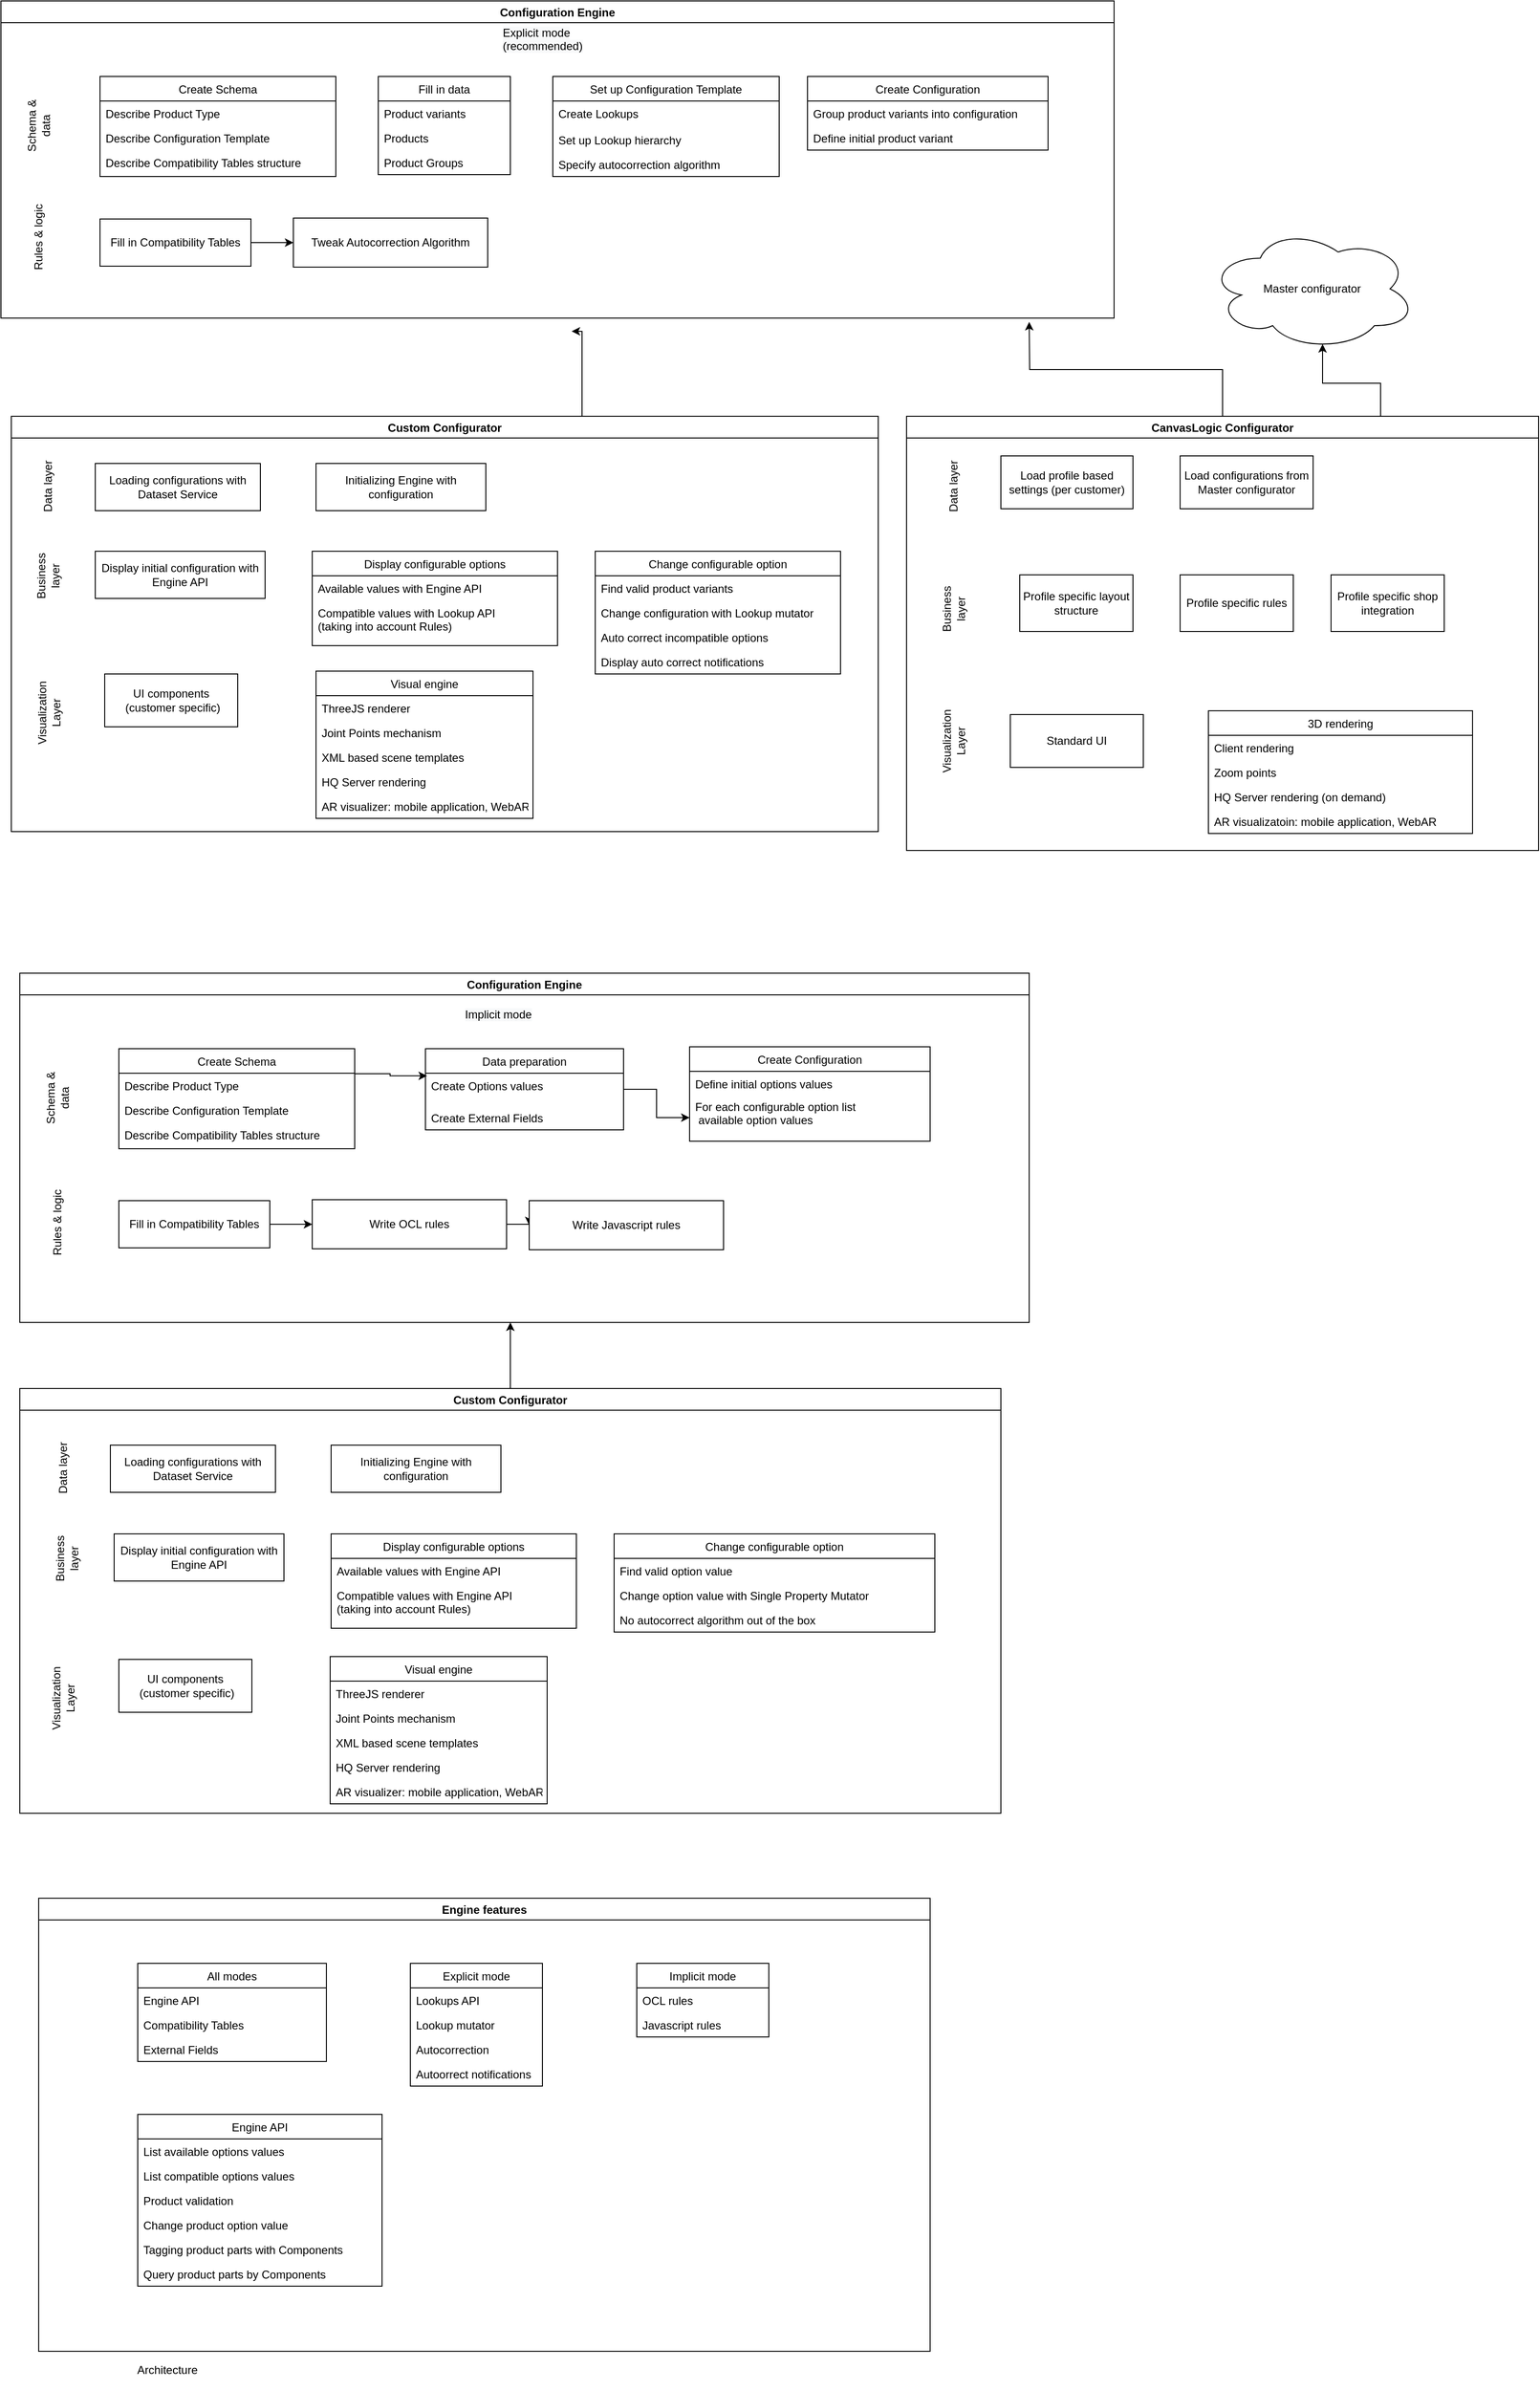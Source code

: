 <mxfile version="15.2.9" type="github">
  <diagram id="C5RBs43oDa-KdzZeNtuy" name="Page-1">
    <mxGraphModel dx="1673" dy="896" grid="1" gridSize="10" guides="1" tooltips="1" connect="1" arrows="1" fold="1" page="1" pageScale="1" pageWidth="827" pageHeight="1169" math="0" shadow="0">
      <root>
        <mxCell id="WIyWlLk6GJQsqaUBKTNV-0" />
        <mxCell id="WIyWlLk6GJQsqaUBKTNV-1" parent="WIyWlLk6GJQsqaUBKTNV-0" />
        <mxCell id="K-jKVqznmBLDgwKWgukP-60" value="Configuration Engine" style="swimlane;" vertex="1" parent="WIyWlLk6GJQsqaUBKTNV-1">
          <mxGeometry x="20" width="1180" height="336" as="geometry" />
        </mxCell>
        <mxCell id="K-jKVqznmBLDgwKWgukP-9" value="Set up Configuration Template" style="swimlane;fontStyle=0;childLayout=stackLayout;horizontal=1;startSize=26;horizontalStack=0;resizeParent=1;resizeParentMax=0;resizeLast=0;collapsible=1;marginBottom=0;" vertex="1" parent="K-jKVqznmBLDgwKWgukP-60">
          <mxGeometry x="585" y="80" width="240" height="106" as="geometry" />
        </mxCell>
        <mxCell id="K-jKVqznmBLDgwKWgukP-26" value="Create Lookups&#xa;" style="text;strokeColor=none;fillColor=none;align=left;verticalAlign=top;spacingLeft=4;spacingRight=4;overflow=hidden;rotatable=0;points=[[0,0.5],[1,0.5]];portConstraint=eastwest;" vertex="1" parent="K-jKVqznmBLDgwKWgukP-9">
          <mxGeometry y="26" width="240" height="28" as="geometry" />
        </mxCell>
        <mxCell id="K-jKVqznmBLDgwKWgukP-10" value="Set up Lookup hierarchy" style="text;strokeColor=none;fillColor=none;align=left;verticalAlign=top;spacingLeft=4;spacingRight=4;overflow=hidden;rotatable=0;points=[[0,0.5],[1,0.5]];portConstraint=eastwest;" vertex="1" parent="K-jKVqznmBLDgwKWgukP-9">
          <mxGeometry y="54" width="240" height="26" as="geometry" />
        </mxCell>
        <mxCell id="K-jKVqznmBLDgwKWgukP-11" value="Specify autocorrection algorithm" style="text;strokeColor=none;fillColor=none;align=left;verticalAlign=top;spacingLeft=4;spacingRight=4;overflow=hidden;rotatable=0;points=[[0,0.5],[1,0.5]];portConstraint=eastwest;" vertex="1" parent="K-jKVqznmBLDgwKWgukP-9">
          <mxGeometry y="80" width="240" height="26" as="geometry" />
        </mxCell>
        <mxCell id="K-jKVqznmBLDgwKWgukP-21" value="Create Configuration" style="swimlane;fontStyle=0;childLayout=stackLayout;horizontal=1;startSize=26;horizontalStack=0;resizeParent=1;resizeParentMax=0;resizeLast=0;collapsible=1;marginBottom=0;" vertex="1" parent="K-jKVqznmBLDgwKWgukP-60">
          <mxGeometry x="855" y="80" width="255" height="78" as="geometry" />
        </mxCell>
        <mxCell id="K-jKVqznmBLDgwKWgukP-22" value="Group product variants into configuration " style="text;strokeColor=none;fillColor=none;align=left;verticalAlign=top;spacingLeft=4;spacingRight=4;overflow=hidden;rotatable=0;points=[[0,0.5],[1,0.5]];portConstraint=eastwest;" vertex="1" parent="K-jKVqznmBLDgwKWgukP-21">
          <mxGeometry y="26" width="255" height="26" as="geometry" />
        </mxCell>
        <mxCell id="K-jKVqznmBLDgwKWgukP-23" value="Define initial product variant" style="text;strokeColor=none;fillColor=none;align=left;verticalAlign=top;spacingLeft=4;spacingRight=4;overflow=hidden;rotatable=0;points=[[0,0.5],[1,0.5]];portConstraint=eastwest;" vertex="1" parent="K-jKVqznmBLDgwKWgukP-21">
          <mxGeometry y="52" width="255" height="26" as="geometry" />
        </mxCell>
        <mxCell id="K-jKVqznmBLDgwKWgukP-5" value="Fill in data" style="swimlane;fontStyle=0;childLayout=stackLayout;horizontal=1;startSize=26;horizontalStack=0;resizeParent=1;resizeParentMax=0;resizeLast=0;collapsible=1;marginBottom=0;" vertex="1" parent="K-jKVqznmBLDgwKWgukP-60">
          <mxGeometry x="400" y="80" width="140" height="104" as="geometry" />
        </mxCell>
        <mxCell id="K-jKVqznmBLDgwKWgukP-6" value="Product variants" style="text;strokeColor=none;fillColor=none;align=left;verticalAlign=top;spacingLeft=4;spacingRight=4;overflow=hidden;rotatable=0;points=[[0,0.5],[1,0.5]];portConstraint=eastwest;" vertex="1" parent="K-jKVqznmBLDgwKWgukP-5">
          <mxGeometry y="26" width="140" height="26" as="geometry" />
        </mxCell>
        <mxCell id="K-jKVqznmBLDgwKWgukP-7" value="Products" style="text;strokeColor=none;fillColor=none;align=left;verticalAlign=top;spacingLeft=4;spacingRight=4;overflow=hidden;rotatable=0;points=[[0,0.5],[1,0.5]];portConstraint=eastwest;" vertex="1" parent="K-jKVqznmBLDgwKWgukP-5">
          <mxGeometry y="52" width="140" height="26" as="geometry" />
        </mxCell>
        <mxCell id="K-jKVqznmBLDgwKWgukP-8" value="Product Groups" style="text;strokeColor=none;fillColor=none;align=left;verticalAlign=top;spacingLeft=4;spacingRight=4;overflow=hidden;rotatable=0;points=[[0,0.5],[1,0.5]];portConstraint=eastwest;" vertex="1" parent="K-jKVqznmBLDgwKWgukP-5">
          <mxGeometry y="78" width="140" height="26" as="geometry" />
        </mxCell>
        <mxCell id="K-jKVqznmBLDgwKWgukP-1" value="Create Schema" style="swimlane;fontStyle=0;childLayout=stackLayout;horizontal=1;startSize=26;horizontalStack=0;resizeParent=1;resizeParentMax=0;resizeLast=0;collapsible=1;marginBottom=0;" vertex="1" parent="K-jKVqznmBLDgwKWgukP-60">
          <mxGeometry x="105" y="80" width="250" height="106" as="geometry" />
        </mxCell>
        <mxCell id="K-jKVqznmBLDgwKWgukP-2" value="Describe Product Type " style="text;strokeColor=none;fillColor=none;align=left;verticalAlign=top;spacingLeft=4;spacingRight=4;overflow=hidden;rotatable=0;points=[[0,0.5],[1,0.5]];portConstraint=eastwest;" vertex="1" parent="K-jKVqznmBLDgwKWgukP-1">
          <mxGeometry y="26" width="250" height="26" as="geometry" />
        </mxCell>
        <mxCell id="K-jKVqznmBLDgwKWgukP-88" value="Describe Configuration Template" style="text;strokeColor=none;fillColor=none;align=left;verticalAlign=top;spacingLeft=4;spacingRight=4;overflow=hidden;rotatable=0;points=[[0,0.5],[1,0.5]];portConstraint=eastwest;" vertex="1" parent="K-jKVqznmBLDgwKWgukP-1">
          <mxGeometry y="52" width="250" height="26" as="geometry" />
        </mxCell>
        <mxCell id="K-jKVqznmBLDgwKWgukP-4" value="Describe Compatibility Tables structure" style="text;strokeColor=none;fillColor=none;align=left;verticalAlign=top;spacingLeft=4;spacingRight=4;overflow=hidden;rotatable=0;points=[[0,0.5],[1,0.5]];portConstraint=eastwest;" vertex="1" parent="K-jKVqznmBLDgwKWgukP-1">
          <mxGeometry y="78" width="250" height="28" as="geometry" />
        </mxCell>
        <mxCell id="K-jKVqznmBLDgwKWgukP-74" value="" style="edgeStyle=orthogonalEdgeStyle;rounded=0;orthogonalLoop=1;jettySize=auto;html=1;" edge="1" parent="K-jKVqznmBLDgwKWgukP-60" source="K-jKVqznmBLDgwKWgukP-41" target="K-jKVqznmBLDgwKWgukP-42">
          <mxGeometry relative="1" as="geometry" />
        </mxCell>
        <mxCell id="K-jKVqznmBLDgwKWgukP-41" value="Fill in Compatibility Tables" style="rounded=0;whiteSpace=wrap;html=1;" vertex="1" parent="K-jKVqznmBLDgwKWgukP-60">
          <mxGeometry x="105" y="231" width="160" height="50" as="geometry" />
        </mxCell>
        <mxCell id="K-jKVqznmBLDgwKWgukP-42" value="Tweak Autocorrection Algorithm" style="rounded=0;whiteSpace=wrap;html=1;" vertex="1" parent="K-jKVqznmBLDgwKWgukP-60">
          <mxGeometry x="310" y="230" width="206" height="52" as="geometry" />
        </mxCell>
        <mxCell id="K-jKVqznmBLDgwKWgukP-38" value="Schema &amp;amp; data" style="text;html=1;strokeColor=none;fillColor=none;align=center;verticalAlign=middle;whiteSpace=wrap;rounded=0;rotation=-90;" vertex="1" parent="K-jKVqznmBLDgwKWgukP-60">
          <mxGeometry y="108" width="80" height="48" as="geometry" />
        </mxCell>
        <mxCell id="K-jKVqznmBLDgwKWgukP-39" value="Rules &amp;amp; logic" style="text;html=1;strokeColor=none;fillColor=none;align=center;verticalAlign=middle;whiteSpace=wrap;rounded=0;rotation=-90;" vertex="1" parent="K-jKVqznmBLDgwKWgukP-60">
          <mxGeometry y="226" width="80" height="48" as="geometry" />
        </mxCell>
        <mxCell id="K-jKVqznmBLDgwKWgukP-37" value="&lt;span style=&quot;color: rgb(0, 0, 0); font-family: helvetica; font-size: 12px; font-style: normal; font-weight: 400; letter-spacing: normal; text-align: center; text-indent: 0px; text-transform: none; word-spacing: 0px; background-color: rgb(248, 249, 250); display: inline; float: none;&quot;&gt;Explicit mode&lt;/span&gt;&lt;br style=&quot;color: rgb(0, 0, 0); font-family: helvetica; font-size: 12px; font-style: normal; font-weight: 400; letter-spacing: normal; text-align: center; text-indent: 0px; text-transform: none; word-spacing: 0px; background-color: rgb(248, 249, 250);&quot;&gt;&lt;span style=&quot;color: rgb(0, 0, 0); font-family: helvetica; font-size: 12px; font-style: normal; font-weight: 400; letter-spacing: normal; text-align: center; text-indent: 0px; text-transform: none; word-spacing: 0px; background-color: rgb(248, 249, 250); display: inline; float: none;&quot;&gt;(recommended)&lt;/span&gt;" style="text;whiteSpace=wrap;html=1;" vertex="1" parent="K-jKVqznmBLDgwKWgukP-60">
          <mxGeometry x="530" y="20" width="110" height="40" as="geometry" />
        </mxCell>
        <mxCell id="K-jKVqznmBLDgwKWgukP-64" style="edgeStyle=orthogonalEdgeStyle;rounded=0;orthogonalLoop=1;jettySize=auto;html=1;exitX=0.5;exitY=0;exitDx=0;exitDy=0;" edge="1" parent="WIyWlLk6GJQsqaUBKTNV-1" source="K-jKVqznmBLDgwKWgukP-63">
          <mxGeometry relative="1" as="geometry">
            <mxPoint x="625" y="350" as="targetPoint" />
            <Array as="points">
              <mxPoint x="636" y="350" />
            </Array>
          </mxGeometry>
        </mxCell>
        <mxCell id="K-jKVqznmBLDgwKWgukP-63" value="Custom Configurator" style="swimlane;" vertex="1" parent="WIyWlLk6GJQsqaUBKTNV-1">
          <mxGeometry x="31" y="440" width="919" height="440" as="geometry" />
        </mxCell>
        <mxCell id="K-jKVqznmBLDgwKWgukP-40" value="Visualization Layer" style="text;html=1;strokeColor=none;fillColor=none;align=center;verticalAlign=middle;whiteSpace=wrap;rounded=0;rotation=-90;" vertex="1" parent="K-jKVqznmBLDgwKWgukP-63">
          <mxGeometry y="290" width="80" height="48" as="geometry" />
        </mxCell>
        <mxCell id="K-jKVqznmBLDgwKWgukP-43" value="Initializing Engine with configuration" style="rounded=0;whiteSpace=wrap;html=1;" vertex="1" parent="K-jKVqznmBLDgwKWgukP-63">
          <mxGeometry x="323" y="50" width="180" height="50" as="geometry" />
        </mxCell>
        <mxCell id="K-jKVqznmBLDgwKWgukP-48" value="Loading configurations with Dataset Service" style="rounded=0;whiteSpace=wrap;html=1;" vertex="1" parent="K-jKVqznmBLDgwKWgukP-63">
          <mxGeometry x="89" y="50" width="175" height="50" as="geometry" />
        </mxCell>
        <mxCell id="K-jKVqznmBLDgwKWgukP-49" value="Display initial configuration with Engine API" style="rounded=0;whiteSpace=wrap;html=1;" vertex="1" parent="K-jKVqznmBLDgwKWgukP-63">
          <mxGeometry x="89" y="143" width="180" height="50" as="geometry" />
        </mxCell>
        <mxCell id="K-jKVqznmBLDgwKWgukP-52" value="Display configurable options" style="swimlane;fontStyle=0;childLayout=stackLayout;horizontal=1;startSize=26;horizontalStack=0;resizeParent=1;resizeParentMax=0;resizeLast=0;collapsible=1;marginBottom=0;" vertex="1" parent="K-jKVqznmBLDgwKWgukP-63">
          <mxGeometry x="319" y="143" width="260" height="100" as="geometry" />
        </mxCell>
        <mxCell id="K-jKVqznmBLDgwKWgukP-53" value="Available values with Engine API" style="text;strokeColor=none;fillColor=none;align=left;verticalAlign=top;spacingLeft=4;spacingRight=4;overflow=hidden;rotatable=0;points=[[0,0.5],[1,0.5]];portConstraint=eastwest;" vertex="1" parent="K-jKVqznmBLDgwKWgukP-52">
          <mxGeometry y="26" width="260" height="26" as="geometry" />
        </mxCell>
        <mxCell id="K-jKVqznmBLDgwKWgukP-54" value="Compatible values with Lookup API &#xa;(taking into account Rules)&#xa;" style="text;strokeColor=none;fillColor=none;align=left;verticalAlign=top;spacingLeft=4;spacingRight=4;overflow=hidden;rotatable=0;points=[[0,0.5],[1,0.5]];portConstraint=eastwest;" vertex="1" parent="K-jKVqznmBLDgwKWgukP-52">
          <mxGeometry y="52" width="260" height="48" as="geometry" />
        </mxCell>
        <mxCell id="K-jKVqznmBLDgwKWgukP-89" value="Business layer" style="text;html=1;strokeColor=none;fillColor=none;align=center;verticalAlign=middle;whiteSpace=wrap;rounded=0;rotation=-90;" vertex="1" parent="K-jKVqznmBLDgwKWgukP-63">
          <mxGeometry x="-1" y="145" width="80" height="48" as="geometry" />
        </mxCell>
        <mxCell id="K-jKVqznmBLDgwKWgukP-91" value="Data layer" style="text;html=1;strokeColor=none;fillColor=none;align=center;verticalAlign=middle;whiteSpace=wrap;rounded=0;rotation=-90;" vertex="1" parent="K-jKVqznmBLDgwKWgukP-63">
          <mxGeometry x="-1" y="50" width="80" height="48" as="geometry" />
        </mxCell>
        <mxCell id="K-jKVqznmBLDgwKWgukP-92" value="Change configurable option" style="swimlane;fontStyle=0;childLayout=stackLayout;horizontal=1;startSize=26;horizontalStack=0;resizeParent=1;resizeParentMax=0;resizeLast=0;collapsible=1;marginBottom=0;" vertex="1" parent="K-jKVqznmBLDgwKWgukP-63">
          <mxGeometry x="619" y="143" width="260" height="130" as="geometry" />
        </mxCell>
        <mxCell id="K-jKVqznmBLDgwKWgukP-93" value="Find valid product variants" style="text;strokeColor=none;fillColor=none;align=left;verticalAlign=top;spacingLeft=4;spacingRight=4;overflow=hidden;rotatable=0;points=[[0,0.5],[1,0.5]];portConstraint=eastwest;" vertex="1" parent="K-jKVqznmBLDgwKWgukP-92">
          <mxGeometry y="26" width="260" height="26" as="geometry" />
        </mxCell>
        <mxCell id="K-jKVqznmBLDgwKWgukP-97" value="Change configuration with Lookup mutator" style="text;strokeColor=none;fillColor=none;align=left;verticalAlign=top;spacingLeft=4;spacingRight=4;overflow=hidden;rotatable=0;points=[[0,0.5],[1,0.5]];portConstraint=eastwest;" vertex="1" parent="K-jKVqznmBLDgwKWgukP-92">
          <mxGeometry y="52" width="260" height="26" as="geometry" />
        </mxCell>
        <mxCell id="K-jKVqznmBLDgwKWgukP-95" value="Auto correct incompatible options" style="text;strokeColor=none;fillColor=none;align=left;verticalAlign=top;spacingLeft=4;spacingRight=4;overflow=hidden;rotatable=0;points=[[0,0.5],[1,0.5]];portConstraint=eastwest;" vertex="1" parent="K-jKVqznmBLDgwKWgukP-92">
          <mxGeometry y="78" width="260" height="26" as="geometry" />
        </mxCell>
        <mxCell id="K-jKVqznmBLDgwKWgukP-96" value="Display auto correct notifications" style="text;strokeColor=none;fillColor=none;align=left;verticalAlign=top;spacingLeft=4;spacingRight=4;overflow=hidden;rotatable=0;points=[[0,0.5],[1,0.5]];portConstraint=eastwest;" vertex="1" parent="K-jKVqznmBLDgwKWgukP-92">
          <mxGeometry y="104" width="260" height="26" as="geometry" />
        </mxCell>
        <mxCell id="K-jKVqznmBLDgwKWgukP-103" value="UI components&lt;br&gt;&amp;nbsp;(customer specific)" style="rounded=0;whiteSpace=wrap;html=1;" vertex="1" parent="K-jKVqznmBLDgwKWgukP-63">
          <mxGeometry x="99" y="273" width="141" height="56" as="geometry" />
        </mxCell>
        <mxCell id="K-jKVqznmBLDgwKWgukP-80" value="Visual engine" style="swimlane;fontStyle=0;childLayout=stackLayout;horizontal=1;startSize=26;horizontalStack=0;resizeParent=1;resizeParentMax=0;resizeLast=0;collapsible=1;marginBottom=0;" vertex="1" parent="K-jKVqznmBLDgwKWgukP-63">
          <mxGeometry x="323" y="270" width="230" height="156" as="geometry" />
        </mxCell>
        <mxCell id="K-jKVqznmBLDgwKWgukP-81" value="ThreeJS renderer" style="text;strokeColor=none;fillColor=none;align=left;verticalAlign=top;spacingLeft=4;spacingRight=4;overflow=hidden;rotatable=0;points=[[0,0.5],[1,0.5]];portConstraint=eastwest;" vertex="1" parent="K-jKVqznmBLDgwKWgukP-80">
          <mxGeometry y="26" width="230" height="26" as="geometry" />
        </mxCell>
        <mxCell id="K-jKVqznmBLDgwKWgukP-82" value="Joint Points mechanism" style="text;strokeColor=none;fillColor=none;align=left;verticalAlign=top;spacingLeft=4;spacingRight=4;overflow=hidden;rotatable=0;points=[[0,0.5],[1,0.5]];portConstraint=eastwest;" vertex="1" parent="K-jKVqznmBLDgwKWgukP-80">
          <mxGeometry y="52" width="230" height="26" as="geometry" />
        </mxCell>
        <mxCell id="K-jKVqznmBLDgwKWgukP-83" value="XML based scene templates&#xa;" style="text;strokeColor=none;fillColor=none;align=left;verticalAlign=top;spacingLeft=4;spacingRight=4;overflow=hidden;rotatable=0;points=[[0,0.5],[1,0.5]];portConstraint=eastwest;" vertex="1" parent="K-jKVqznmBLDgwKWgukP-80">
          <mxGeometry y="78" width="230" height="26" as="geometry" />
        </mxCell>
        <mxCell id="K-jKVqznmBLDgwKWgukP-84" value="HQ Server rendering" style="text;strokeColor=none;fillColor=none;align=left;verticalAlign=top;spacingLeft=4;spacingRight=4;overflow=hidden;rotatable=0;points=[[0,0.5],[1,0.5]];portConstraint=eastwest;" vertex="1" parent="K-jKVqznmBLDgwKWgukP-80">
          <mxGeometry y="104" width="230" height="26" as="geometry" />
        </mxCell>
        <mxCell id="K-jKVqznmBLDgwKWgukP-85" value="AR visualizer: mobile application, WebAR&#xa;" style="text;strokeColor=none;fillColor=none;align=left;verticalAlign=top;spacingLeft=4;spacingRight=4;overflow=hidden;rotatable=0;points=[[0,0.5],[1,0.5]];portConstraint=eastwest;" vertex="1" parent="K-jKVqznmBLDgwKWgukP-80">
          <mxGeometry y="130" width="230" height="26" as="geometry" />
        </mxCell>
        <mxCell id="K-jKVqznmBLDgwKWgukP-78" value="Architecture" style="text;html=1;strokeColor=none;fillColor=none;align=center;verticalAlign=middle;whiteSpace=wrap;rounded=0;" vertex="1" parent="WIyWlLk6GJQsqaUBKTNV-1">
          <mxGeometry x="120" y="2490" width="153" height="40" as="geometry" />
        </mxCell>
        <mxCell id="K-jKVqznmBLDgwKWgukP-99" style="edgeStyle=orthogonalEdgeStyle;rounded=0;orthogonalLoop=1;jettySize=auto;html=1;exitX=0.5;exitY=0;exitDx=0;exitDy=0;" edge="1" parent="WIyWlLk6GJQsqaUBKTNV-1" source="K-jKVqznmBLDgwKWgukP-98">
          <mxGeometry relative="1" as="geometry">
            <mxPoint x="1110" y="340" as="targetPoint" />
          </mxGeometry>
        </mxCell>
        <mxCell id="K-jKVqznmBLDgwKWgukP-101" style="edgeStyle=orthogonalEdgeStyle;rounded=0;orthogonalLoop=1;jettySize=auto;html=1;exitX=0.75;exitY=0;exitDx=0;exitDy=0;entryX=0.55;entryY=0.95;entryDx=0;entryDy=0;entryPerimeter=0;" edge="1" parent="WIyWlLk6GJQsqaUBKTNV-1" source="K-jKVqznmBLDgwKWgukP-98" target="K-jKVqznmBLDgwKWgukP-100">
          <mxGeometry relative="1" as="geometry" />
        </mxCell>
        <mxCell id="K-jKVqznmBLDgwKWgukP-98" value="CanvasLogic Configurator" style="swimlane;" vertex="1" parent="WIyWlLk6GJQsqaUBKTNV-1">
          <mxGeometry x="980" y="440" width="670" height="460" as="geometry" />
        </mxCell>
        <mxCell id="K-jKVqznmBLDgwKWgukP-104" value="Data layer" style="text;html=1;strokeColor=none;fillColor=none;align=center;verticalAlign=middle;whiteSpace=wrap;rounded=0;rotation=-90;" vertex="1" parent="K-jKVqznmBLDgwKWgukP-98">
          <mxGeometry x="10" y="50" width="80" height="48" as="geometry" />
        </mxCell>
        <mxCell id="K-jKVqznmBLDgwKWgukP-105" value="Business layer" style="text;html=1;strokeColor=none;fillColor=none;align=center;verticalAlign=middle;whiteSpace=wrap;rounded=0;rotation=-90;" vertex="1" parent="K-jKVqznmBLDgwKWgukP-98">
          <mxGeometry x="10" y="180" width="80" height="48" as="geometry" />
        </mxCell>
        <mxCell id="K-jKVqznmBLDgwKWgukP-106" value="Visualization Layer" style="text;html=1;strokeColor=none;fillColor=none;align=center;verticalAlign=middle;whiteSpace=wrap;rounded=0;rotation=-90;" vertex="1" parent="K-jKVqznmBLDgwKWgukP-98">
          <mxGeometry x="10" y="320" width="80" height="48" as="geometry" />
        </mxCell>
        <mxCell id="K-jKVqznmBLDgwKWgukP-107" value="Standard UI" style="rounded=0;whiteSpace=wrap;html=1;" vertex="1" parent="K-jKVqznmBLDgwKWgukP-98">
          <mxGeometry x="110" y="316" width="141" height="56" as="geometry" />
        </mxCell>
        <mxCell id="K-jKVqznmBLDgwKWgukP-108" value="3D rendering" style="swimlane;fontStyle=0;childLayout=stackLayout;horizontal=1;startSize=26;horizontalStack=0;resizeParent=1;resizeParentMax=0;resizeLast=0;collapsible=1;marginBottom=0;" vertex="1" parent="K-jKVqznmBLDgwKWgukP-98">
          <mxGeometry x="320" y="312" width="280" height="130" as="geometry" />
        </mxCell>
        <mxCell id="K-jKVqznmBLDgwKWgukP-109" value="Client rendering" style="text;strokeColor=none;fillColor=none;align=left;verticalAlign=top;spacingLeft=4;spacingRight=4;overflow=hidden;rotatable=0;points=[[0,0.5],[1,0.5]];portConstraint=eastwest;" vertex="1" parent="K-jKVqznmBLDgwKWgukP-108">
          <mxGeometry y="26" width="280" height="26" as="geometry" />
        </mxCell>
        <mxCell id="K-jKVqznmBLDgwKWgukP-110" value="Zoom points" style="text;strokeColor=none;fillColor=none;align=left;verticalAlign=top;spacingLeft=4;spacingRight=4;overflow=hidden;rotatable=0;points=[[0,0.5],[1,0.5]];portConstraint=eastwest;" vertex="1" parent="K-jKVqznmBLDgwKWgukP-108">
          <mxGeometry y="52" width="280" height="26" as="geometry" />
        </mxCell>
        <mxCell id="K-jKVqznmBLDgwKWgukP-111" value="HQ Server rendering (on demand)" style="text;strokeColor=none;fillColor=none;align=left;verticalAlign=top;spacingLeft=4;spacingRight=4;overflow=hidden;rotatable=0;points=[[0,0.5],[1,0.5]];portConstraint=eastwest;" vertex="1" parent="K-jKVqznmBLDgwKWgukP-108">
          <mxGeometry y="78" width="280" height="26" as="geometry" />
        </mxCell>
        <mxCell id="K-jKVqznmBLDgwKWgukP-112" value="AR visualizatoin: mobile application, WebAR" style="text;strokeColor=none;fillColor=none;align=left;verticalAlign=top;spacingLeft=4;spacingRight=4;overflow=hidden;rotatable=0;points=[[0,0.5],[1,0.5]];portConstraint=eastwest;" vertex="1" parent="K-jKVqznmBLDgwKWgukP-108">
          <mxGeometry y="104" width="280" height="26" as="geometry" />
        </mxCell>
        <mxCell id="K-jKVqznmBLDgwKWgukP-113" value="Load configurations from Master configurator" style="rounded=0;whiteSpace=wrap;html=1;" vertex="1" parent="K-jKVqznmBLDgwKWgukP-98">
          <mxGeometry x="290" y="42" width="141" height="56" as="geometry" />
        </mxCell>
        <mxCell id="K-jKVqznmBLDgwKWgukP-114" value="Load profile based settings (per customer)" style="rounded=0;whiteSpace=wrap;html=1;" vertex="1" parent="K-jKVqznmBLDgwKWgukP-98">
          <mxGeometry x="100" y="42" width="140" height="56" as="geometry" />
        </mxCell>
        <mxCell id="K-jKVqznmBLDgwKWgukP-116" value="Profile specific layout structure" style="rounded=0;whiteSpace=wrap;html=1;" vertex="1" parent="K-jKVqznmBLDgwKWgukP-98">
          <mxGeometry x="120" y="168" width="120" height="60" as="geometry" />
        </mxCell>
        <mxCell id="K-jKVqznmBLDgwKWgukP-117" value="Profile specific rules" style="rounded=0;whiteSpace=wrap;html=1;" vertex="1" parent="K-jKVqznmBLDgwKWgukP-98">
          <mxGeometry x="290" y="168" width="120" height="60" as="geometry" />
        </mxCell>
        <mxCell id="K-jKVqznmBLDgwKWgukP-118" value="Profile specific shop integration" style="rounded=0;whiteSpace=wrap;html=1;" vertex="1" parent="K-jKVqznmBLDgwKWgukP-98">
          <mxGeometry x="450" y="168" width="120" height="60" as="geometry" />
        </mxCell>
        <mxCell id="K-jKVqznmBLDgwKWgukP-100" value="Master configurator" style="ellipse;shape=cloud;whiteSpace=wrap;html=1;" vertex="1" parent="WIyWlLk6GJQsqaUBKTNV-1">
          <mxGeometry x="1300" y="240" width="220" height="130" as="geometry" />
        </mxCell>
        <mxCell id="K-jKVqznmBLDgwKWgukP-119" value="Configuration Engine" style="swimlane;" vertex="1" parent="WIyWlLk6GJQsqaUBKTNV-1">
          <mxGeometry x="40" y="1030" width="1070" height="370" as="geometry" />
        </mxCell>
        <mxCell id="K-jKVqznmBLDgwKWgukP-124" value="Create Configuration" style="swimlane;fontStyle=0;childLayout=stackLayout;horizontal=1;startSize=26;horizontalStack=0;resizeParent=1;resizeParentMax=0;resizeLast=0;collapsible=1;marginBottom=0;" vertex="1" parent="K-jKVqznmBLDgwKWgukP-119">
          <mxGeometry x="710" y="78" width="255" height="100" as="geometry" />
        </mxCell>
        <mxCell id="K-jKVqznmBLDgwKWgukP-126" value="Define initial options values&#xa;" style="text;strokeColor=none;fillColor=none;align=left;verticalAlign=top;spacingLeft=4;spacingRight=4;overflow=hidden;rotatable=0;points=[[0,0.5],[1,0.5]];portConstraint=eastwest;" vertex="1" parent="K-jKVqznmBLDgwKWgukP-124">
          <mxGeometry y="26" width="255" height="24" as="geometry" />
        </mxCell>
        <mxCell id="K-jKVqznmBLDgwKWgukP-125" value="For each configurable option list&#xa; available option values" style="text;strokeColor=none;fillColor=none;align=left;verticalAlign=top;spacingLeft=4;spacingRight=4;overflow=hidden;rotatable=0;points=[[0,0.5],[1,0.5]];portConstraint=eastwest;" vertex="1" parent="K-jKVqznmBLDgwKWgukP-124">
          <mxGeometry y="50" width="255" height="50" as="geometry" />
        </mxCell>
        <mxCell id="K-jKVqznmBLDgwKWgukP-127" value="Data preparation" style="swimlane;fontStyle=0;childLayout=stackLayout;horizontal=1;startSize=26;horizontalStack=0;resizeParent=1;resizeParentMax=0;resizeLast=0;collapsible=1;marginBottom=0;" vertex="1" parent="K-jKVqznmBLDgwKWgukP-119">
          <mxGeometry x="430" y="80" width="210" height="86" as="geometry" />
        </mxCell>
        <mxCell id="K-jKVqznmBLDgwKWgukP-128" value="Create Options values" style="text;strokeColor=none;fillColor=none;align=left;verticalAlign=top;spacingLeft=4;spacingRight=4;overflow=hidden;rotatable=0;points=[[0,0.5],[1,0.5]];portConstraint=eastwest;" vertex="1" parent="K-jKVqznmBLDgwKWgukP-127">
          <mxGeometry y="26" width="210" height="34" as="geometry" />
        </mxCell>
        <mxCell id="K-jKVqznmBLDgwKWgukP-146" value="Create External Fields" style="text;strokeColor=none;fillColor=none;align=left;verticalAlign=top;spacingLeft=4;spacingRight=4;overflow=hidden;rotatable=0;points=[[0,0.5],[1,0.5]];portConstraint=eastwest;" vertex="1" parent="K-jKVqznmBLDgwKWgukP-127">
          <mxGeometry y="60" width="210" height="26" as="geometry" />
        </mxCell>
        <mxCell id="K-jKVqznmBLDgwKWgukP-143" style="edgeStyle=orthogonalEdgeStyle;rounded=0;orthogonalLoop=1;jettySize=auto;html=1;exitX=1;exitY=0.25;exitDx=0;exitDy=0;entryX=0.008;entryY=0.081;entryDx=0;entryDy=0;entryPerimeter=0;" edge="1" parent="K-jKVqznmBLDgwKWgukP-119" source="K-jKVqznmBLDgwKWgukP-131" target="K-jKVqznmBLDgwKWgukP-128">
          <mxGeometry relative="1" as="geometry" />
        </mxCell>
        <mxCell id="K-jKVqznmBLDgwKWgukP-131" value="Create Schema" style="swimlane;fontStyle=0;childLayout=stackLayout;horizontal=1;startSize=26;horizontalStack=0;resizeParent=1;resizeParentMax=0;resizeLast=0;collapsible=1;marginBottom=0;" vertex="1" parent="K-jKVqznmBLDgwKWgukP-119">
          <mxGeometry x="105" y="80" width="250" height="106" as="geometry" />
        </mxCell>
        <mxCell id="K-jKVqznmBLDgwKWgukP-132" value="Describe Product Type " style="text;strokeColor=none;fillColor=none;align=left;verticalAlign=top;spacingLeft=4;spacingRight=4;overflow=hidden;rotatable=0;points=[[0,0.5],[1,0.5]];portConstraint=eastwest;" vertex="1" parent="K-jKVqznmBLDgwKWgukP-131">
          <mxGeometry y="26" width="250" height="26" as="geometry" />
        </mxCell>
        <mxCell id="K-jKVqznmBLDgwKWgukP-133" value="Describe Configuration Template" style="text;strokeColor=none;fillColor=none;align=left;verticalAlign=top;spacingLeft=4;spacingRight=4;overflow=hidden;rotatable=0;points=[[0,0.5],[1,0.5]];portConstraint=eastwest;" vertex="1" parent="K-jKVqznmBLDgwKWgukP-131">
          <mxGeometry y="52" width="250" height="26" as="geometry" />
        </mxCell>
        <mxCell id="K-jKVqznmBLDgwKWgukP-134" value="Describe Compatibility Tables structure" style="text;strokeColor=none;fillColor=none;align=left;verticalAlign=top;spacingLeft=4;spacingRight=4;overflow=hidden;rotatable=0;points=[[0,0.5],[1,0.5]];portConstraint=eastwest;" vertex="1" parent="K-jKVqznmBLDgwKWgukP-131">
          <mxGeometry y="78" width="250" height="28" as="geometry" />
        </mxCell>
        <mxCell id="K-jKVqznmBLDgwKWgukP-135" value="" style="edgeStyle=orthogonalEdgeStyle;rounded=0;orthogonalLoop=1;jettySize=auto;html=1;" edge="1" parent="K-jKVqznmBLDgwKWgukP-119" source="K-jKVqznmBLDgwKWgukP-136" target="K-jKVqznmBLDgwKWgukP-137">
          <mxGeometry relative="1" as="geometry" />
        </mxCell>
        <mxCell id="K-jKVqznmBLDgwKWgukP-136" value="Fill in Compatibility Tables" style="rounded=0;whiteSpace=wrap;html=1;" vertex="1" parent="K-jKVqznmBLDgwKWgukP-119">
          <mxGeometry x="105" y="241" width="160" height="50" as="geometry" />
        </mxCell>
        <mxCell id="K-jKVqznmBLDgwKWgukP-142" style="edgeStyle=orthogonalEdgeStyle;rounded=0;orthogonalLoop=1;jettySize=auto;html=1;exitX=1;exitY=0.5;exitDx=0;exitDy=0;entryX=0;entryY=0.5;entryDx=0;entryDy=0;" edge="1" parent="K-jKVqznmBLDgwKWgukP-119" source="K-jKVqznmBLDgwKWgukP-137" target="K-jKVqznmBLDgwKWgukP-141">
          <mxGeometry relative="1" as="geometry" />
        </mxCell>
        <mxCell id="K-jKVqznmBLDgwKWgukP-137" value="Write OCL rules" style="rounded=0;whiteSpace=wrap;html=1;" vertex="1" parent="K-jKVqznmBLDgwKWgukP-119">
          <mxGeometry x="310" y="240" width="206" height="52" as="geometry" />
        </mxCell>
        <mxCell id="K-jKVqznmBLDgwKWgukP-138" value="Schema &amp;amp; data" style="text;html=1;strokeColor=none;fillColor=none;align=center;verticalAlign=middle;whiteSpace=wrap;rounded=0;rotation=-90;" vertex="1" parent="K-jKVqznmBLDgwKWgukP-119">
          <mxGeometry y="108" width="80" height="48" as="geometry" />
        </mxCell>
        <mxCell id="K-jKVqznmBLDgwKWgukP-139" value="Rules &amp;amp; logic" style="text;html=1;strokeColor=none;fillColor=none;align=center;verticalAlign=middle;whiteSpace=wrap;rounded=0;rotation=-90;" vertex="1" parent="K-jKVqznmBLDgwKWgukP-119">
          <mxGeometry y="240" width="80" height="48" as="geometry" />
        </mxCell>
        <mxCell id="K-jKVqznmBLDgwKWgukP-140" value="&lt;span style=&quot;color: rgb(0 , 0 , 0) ; font-family: &amp;#34;helvetica&amp;#34; ; font-size: 12px ; font-style: normal ; font-weight: 400 ; letter-spacing: normal ; text-align: center ; text-indent: 0px ; text-transform: none ; word-spacing: 0px ; background-color: rgb(248 , 249 , 250) ; display: inline ; float: none&quot;&gt;Implicit mode&lt;/span&gt;" style="text;whiteSpace=wrap;html=1;" vertex="1" parent="K-jKVqznmBLDgwKWgukP-119">
          <mxGeometry x="470" y="30" width="110" height="40" as="geometry" />
        </mxCell>
        <mxCell id="K-jKVqznmBLDgwKWgukP-141" value="Write Javascript rules" style="rounded=0;whiteSpace=wrap;html=1;" vertex="1" parent="K-jKVqznmBLDgwKWgukP-119">
          <mxGeometry x="540" y="241" width="206" height="52" as="geometry" />
        </mxCell>
        <mxCell id="K-jKVqznmBLDgwKWgukP-144" style="edgeStyle=orthogonalEdgeStyle;rounded=0;orthogonalLoop=1;jettySize=auto;html=1;exitX=1;exitY=0.5;exitDx=0;exitDy=0;entryX=0;entryY=0.5;entryDx=0;entryDy=0;" edge="1" parent="K-jKVqznmBLDgwKWgukP-119" source="K-jKVqznmBLDgwKWgukP-128" target="K-jKVqznmBLDgwKWgukP-125">
          <mxGeometry relative="1" as="geometry" />
        </mxCell>
        <mxCell id="K-jKVqznmBLDgwKWgukP-175" value="Engine features" style="swimlane;" vertex="1" parent="WIyWlLk6GJQsqaUBKTNV-1">
          <mxGeometry x="60" y="2010" width="945" height="480" as="geometry" />
        </mxCell>
        <mxCell id="K-jKVqznmBLDgwKWgukP-158" value="All modes" style="swimlane;fontStyle=0;childLayout=stackLayout;horizontal=1;startSize=26;horizontalStack=0;resizeParent=1;resizeParentMax=0;resizeLast=0;collapsible=1;marginBottom=0;" vertex="1" parent="K-jKVqznmBLDgwKWgukP-175">
          <mxGeometry x="105" y="69" width="200" height="104" as="geometry" />
        </mxCell>
        <mxCell id="K-jKVqznmBLDgwKWgukP-160" value="Engine API" style="text;strokeColor=none;fillColor=none;align=left;verticalAlign=top;spacingLeft=4;spacingRight=4;overflow=hidden;rotatable=0;points=[[0,0.5],[1,0.5]];portConstraint=eastwest;" vertex="1" parent="K-jKVqznmBLDgwKWgukP-158">
          <mxGeometry y="26" width="200" height="26" as="geometry" />
        </mxCell>
        <mxCell id="K-jKVqznmBLDgwKWgukP-159" value="Compatibility Tables" style="text;strokeColor=none;fillColor=none;align=left;verticalAlign=top;spacingLeft=4;spacingRight=4;overflow=hidden;rotatable=0;points=[[0,0.5],[1,0.5]];portConstraint=eastwest;" vertex="1" parent="K-jKVqznmBLDgwKWgukP-158">
          <mxGeometry y="52" width="200" height="26" as="geometry" />
        </mxCell>
        <mxCell id="K-jKVqznmBLDgwKWgukP-171" value="External Fields" style="text;strokeColor=none;fillColor=none;align=left;verticalAlign=top;spacingLeft=4;spacingRight=4;overflow=hidden;rotatable=0;points=[[0,0.5],[1,0.5]];portConstraint=eastwest;" vertex="1" parent="K-jKVqznmBLDgwKWgukP-158">
          <mxGeometry y="78" width="200" height="26" as="geometry" />
        </mxCell>
        <mxCell id="K-jKVqznmBLDgwKWgukP-154" value="Explicit mode" style="swimlane;fontStyle=0;childLayout=stackLayout;horizontal=1;startSize=26;horizontalStack=0;resizeParent=1;resizeParentMax=0;resizeLast=0;collapsible=1;marginBottom=0;" vertex="1" parent="K-jKVqznmBLDgwKWgukP-175">
          <mxGeometry x="394" y="69" width="140" height="130" as="geometry" />
        </mxCell>
        <mxCell id="K-jKVqznmBLDgwKWgukP-155" value="Lookups API" style="text;strokeColor=none;fillColor=none;align=left;verticalAlign=top;spacingLeft=4;spacingRight=4;overflow=hidden;rotatable=0;points=[[0,0.5],[1,0.5]];portConstraint=eastwest;" vertex="1" parent="K-jKVqznmBLDgwKWgukP-154">
          <mxGeometry y="26" width="140" height="26" as="geometry" />
        </mxCell>
        <mxCell id="K-jKVqznmBLDgwKWgukP-156" value="Lookup mutator" style="text;strokeColor=none;fillColor=none;align=left;verticalAlign=top;spacingLeft=4;spacingRight=4;overflow=hidden;rotatable=0;points=[[0,0.5],[1,0.5]];portConstraint=eastwest;" vertex="1" parent="K-jKVqznmBLDgwKWgukP-154">
          <mxGeometry y="52" width="140" height="26" as="geometry" />
        </mxCell>
        <mxCell id="K-jKVqznmBLDgwKWgukP-162" value="Autocorrection" style="text;strokeColor=none;fillColor=none;align=left;verticalAlign=top;spacingLeft=4;spacingRight=4;overflow=hidden;rotatable=0;points=[[0,0.5],[1,0.5]];portConstraint=eastwest;" vertex="1" parent="K-jKVqznmBLDgwKWgukP-154">
          <mxGeometry y="78" width="140" height="26" as="geometry" />
        </mxCell>
        <mxCell id="K-jKVqznmBLDgwKWgukP-174" value="Autoorrect notifications" style="text;strokeColor=none;fillColor=none;align=left;verticalAlign=top;spacingLeft=4;spacingRight=4;overflow=hidden;rotatable=0;points=[[0,0.5],[1,0.5]];portConstraint=eastwest;" vertex="1" parent="K-jKVqznmBLDgwKWgukP-154">
          <mxGeometry y="104" width="140" height="26" as="geometry" />
        </mxCell>
        <mxCell id="K-jKVqznmBLDgwKWgukP-167" value="Engine API" style="swimlane;fontStyle=0;childLayout=stackLayout;horizontal=1;startSize=26;horizontalStack=0;resizeParent=1;resizeParentMax=0;resizeLast=0;collapsible=1;marginBottom=0;" vertex="1" parent="K-jKVqznmBLDgwKWgukP-175">
          <mxGeometry x="105" y="229" width="259" height="182" as="geometry" />
        </mxCell>
        <mxCell id="K-jKVqznmBLDgwKWgukP-161" value="List available options values" style="text;strokeColor=none;fillColor=none;align=left;verticalAlign=top;spacingLeft=4;spacingRight=4;overflow=hidden;rotatable=0;points=[[0,0.5],[1,0.5]];portConstraint=eastwest;" vertex="1" parent="K-jKVqznmBLDgwKWgukP-167">
          <mxGeometry y="26" width="259" height="26" as="geometry" />
        </mxCell>
        <mxCell id="K-jKVqznmBLDgwKWgukP-163" value="List compatible options values" style="text;strokeColor=none;fillColor=none;align=left;verticalAlign=top;spacingLeft=4;spacingRight=4;overflow=hidden;rotatable=0;points=[[0,0.5],[1,0.5]];portConstraint=eastwest;" vertex="1" parent="K-jKVqznmBLDgwKWgukP-167">
          <mxGeometry y="52" width="259" height="26" as="geometry" />
        </mxCell>
        <mxCell id="K-jKVqznmBLDgwKWgukP-164" value="Product validation " style="text;strokeColor=none;fillColor=none;align=left;verticalAlign=top;spacingLeft=4;spacingRight=4;overflow=hidden;rotatable=0;points=[[0,0.5],[1,0.5]];portConstraint=eastwest;" vertex="1" parent="K-jKVqznmBLDgwKWgukP-167">
          <mxGeometry y="78" width="259" height="26" as="geometry" />
        </mxCell>
        <mxCell id="K-jKVqznmBLDgwKWgukP-165" value="Change product option value" style="text;strokeColor=none;fillColor=none;align=left;verticalAlign=top;spacingLeft=4;spacingRight=4;overflow=hidden;rotatable=0;points=[[0,0.5],[1,0.5]];portConstraint=eastwest;" vertex="1" parent="K-jKVqznmBLDgwKWgukP-167">
          <mxGeometry y="104" width="259" height="26" as="geometry" />
        </mxCell>
        <mxCell id="K-jKVqznmBLDgwKWgukP-170" value="Tagging product parts with Components&#xa;" style="text;strokeColor=none;fillColor=none;align=left;verticalAlign=top;spacingLeft=4;spacingRight=4;overflow=hidden;rotatable=0;points=[[0,0.5],[1,0.5]];portConstraint=eastwest;" vertex="1" parent="K-jKVqznmBLDgwKWgukP-167">
          <mxGeometry y="130" width="259" height="26" as="geometry" />
        </mxCell>
        <mxCell id="K-jKVqznmBLDgwKWgukP-173" value="Query product parts by Components" style="text;strokeColor=none;fillColor=none;align=left;verticalAlign=top;spacingLeft=4;spacingRight=4;overflow=hidden;rotatable=0;points=[[0,0.5],[1,0.5]];portConstraint=eastwest;" vertex="1" parent="K-jKVqznmBLDgwKWgukP-167">
          <mxGeometry y="156" width="259" height="26" as="geometry" />
        </mxCell>
        <mxCell id="K-jKVqznmBLDgwKWgukP-150" value="Implicit mode" style="swimlane;fontStyle=0;childLayout=stackLayout;horizontal=1;startSize=26;horizontalStack=0;resizeParent=1;resizeParentMax=0;resizeLast=0;collapsible=1;marginBottom=0;" vertex="1" parent="K-jKVqznmBLDgwKWgukP-175">
          <mxGeometry x="634" y="69" width="140" height="78" as="geometry" />
        </mxCell>
        <mxCell id="K-jKVqznmBLDgwKWgukP-151" value="OCL rules&#xa;" style="text;strokeColor=none;fillColor=none;align=left;verticalAlign=top;spacingLeft=4;spacingRight=4;overflow=hidden;rotatable=0;points=[[0,0.5],[1,0.5]];portConstraint=eastwest;" vertex="1" parent="K-jKVqznmBLDgwKWgukP-150">
          <mxGeometry y="26" width="140" height="26" as="geometry" />
        </mxCell>
        <mxCell id="K-jKVqznmBLDgwKWgukP-152" value="Javascript rules" style="text;strokeColor=none;fillColor=none;align=left;verticalAlign=top;spacingLeft=4;spacingRight=4;overflow=hidden;rotatable=0;points=[[0,0.5],[1,0.5]];portConstraint=eastwest;" vertex="1" parent="K-jKVqznmBLDgwKWgukP-150">
          <mxGeometry y="52" width="140" height="26" as="geometry" />
        </mxCell>
        <mxCell id="K-jKVqznmBLDgwKWgukP-177" style="edgeStyle=orthogonalEdgeStyle;rounded=0;orthogonalLoop=1;jettySize=auto;html=1;" edge="1" parent="WIyWlLk6GJQsqaUBKTNV-1" source="K-jKVqznmBLDgwKWgukP-176">
          <mxGeometry relative="1" as="geometry">
            <mxPoint x="560" y="1400" as="targetPoint" />
          </mxGeometry>
        </mxCell>
        <mxCell id="K-jKVqznmBLDgwKWgukP-176" value="Custom Configurator" style="swimlane;startSize=23;" vertex="1" parent="WIyWlLk6GJQsqaUBKTNV-1">
          <mxGeometry x="40" y="1470" width="1040" height="450" as="geometry" />
        </mxCell>
        <mxCell id="K-jKVqznmBLDgwKWgukP-178" value="Initializing Engine with configuration" style="rounded=0;whiteSpace=wrap;html=1;" vertex="1" parent="K-jKVqznmBLDgwKWgukP-176">
          <mxGeometry x="330" y="60" width="180" height="50" as="geometry" />
        </mxCell>
        <mxCell id="K-jKVqznmBLDgwKWgukP-179" value="Loading configurations with Dataset Service" style="rounded=0;whiteSpace=wrap;html=1;" vertex="1" parent="K-jKVqznmBLDgwKWgukP-176">
          <mxGeometry x="96" y="60" width="175" height="50" as="geometry" />
        </mxCell>
        <mxCell id="K-jKVqznmBLDgwKWgukP-180" value="Data layer" style="text;html=1;strokeColor=none;fillColor=none;align=center;verticalAlign=middle;whiteSpace=wrap;rounded=0;rotation=-90;" vertex="1" parent="K-jKVqznmBLDgwKWgukP-176">
          <mxGeometry x="6" y="60" width="80" height="48" as="geometry" />
        </mxCell>
        <mxCell id="K-jKVqznmBLDgwKWgukP-185" value="Display initial configuration with Engine API" style="rounded=0;whiteSpace=wrap;html=1;" vertex="1" parent="K-jKVqznmBLDgwKWgukP-176">
          <mxGeometry x="100" y="154" width="180" height="50" as="geometry" />
        </mxCell>
        <mxCell id="K-jKVqznmBLDgwKWgukP-186" value="Display configurable options" style="swimlane;fontStyle=0;childLayout=stackLayout;horizontal=1;startSize=26;horizontalStack=0;resizeParent=1;resizeParentMax=0;resizeLast=0;collapsible=1;marginBottom=0;" vertex="1" parent="K-jKVqznmBLDgwKWgukP-176">
          <mxGeometry x="330" y="154" width="260" height="100" as="geometry" />
        </mxCell>
        <mxCell id="K-jKVqznmBLDgwKWgukP-187" value="Available values with Engine API" style="text;strokeColor=none;fillColor=none;align=left;verticalAlign=top;spacingLeft=4;spacingRight=4;overflow=hidden;rotatable=0;points=[[0,0.5],[1,0.5]];portConstraint=eastwest;" vertex="1" parent="K-jKVqznmBLDgwKWgukP-186">
          <mxGeometry y="26" width="260" height="26" as="geometry" />
        </mxCell>
        <mxCell id="K-jKVqznmBLDgwKWgukP-188" value="Compatible values with Engine API &#xa;(taking into account Rules)&#xa;" style="text;strokeColor=none;fillColor=none;align=left;verticalAlign=top;spacingLeft=4;spacingRight=4;overflow=hidden;rotatable=0;points=[[0,0.5],[1,0.5]];portConstraint=eastwest;" vertex="1" parent="K-jKVqznmBLDgwKWgukP-186">
          <mxGeometry y="52" width="260" height="48" as="geometry" />
        </mxCell>
        <mxCell id="K-jKVqznmBLDgwKWgukP-189" value="Business layer" style="text;html=1;strokeColor=none;fillColor=none;align=center;verticalAlign=middle;whiteSpace=wrap;rounded=0;rotation=-90;" vertex="1" parent="K-jKVqznmBLDgwKWgukP-176">
          <mxGeometry x="10" y="156" width="80" height="48" as="geometry" />
        </mxCell>
        <mxCell id="K-jKVqznmBLDgwKWgukP-190" value="Change configurable option" style="swimlane;fontStyle=0;childLayout=stackLayout;horizontal=1;startSize=26;horizontalStack=0;resizeParent=1;resizeParentMax=0;resizeLast=0;collapsible=1;marginBottom=0;" vertex="1" parent="K-jKVqznmBLDgwKWgukP-176">
          <mxGeometry x="630" y="154" width="340" height="104" as="geometry" />
        </mxCell>
        <mxCell id="K-jKVqznmBLDgwKWgukP-191" value="Find valid option value" style="text;strokeColor=none;fillColor=none;align=left;verticalAlign=top;spacingLeft=4;spacingRight=4;overflow=hidden;rotatable=0;points=[[0,0.5],[1,0.5]];portConstraint=eastwest;" vertex="1" parent="K-jKVqznmBLDgwKWgukP-190">
          <mxGeometry y="26" width="340" height="26" as="geometry" />
        </mxCell>
        <mxCell id="K-jKVqznmBLDgwKWgukP-192" value="Change option value with Single Property Mutator" style="text;strokeColor=none;fillColor=none;align=left;verticalAlign=top;spacingLeft=4;spacingRight=4;overflow=hidden;rotatable=0;points=[[0,0.5],[1,0.5]];portConstraint=eastwest;" vertex="1" parent="K-jKVqznmBLDgwKWgukP-190">
          <mxGeometry y="52" width="340" height="26" as="geometry" />
        </mxCell>
        <mxCell id="K-jKVqznmBLDgwKWgukP-194" value="No autocorrect algorithm out of the box" style="text;strokeColor=none;fillColor=none;align=left;verticalAlign=top;spacingLeft=4;spacingRight=4;overflow=hidden;rotatable=0;points=[[0,0.5],[1,0.5]];portConstraint=eastwest;" vertex="1" parent="K-jKVqznmBLDgwKWgukP-190">
          <mxGeometry y="78" width="340" height="26" as="geometry" />
        </mxCell>
        <mxCell id="K-jKVqznmBLDgwKWgukP-196" value="Visualization Layer" style="text;html=1;strokeColor=none;fillColor=none;align=center;verticalAlign=middle;whiteSpace=wrap;rounded=0;rotation=-90;" vertex="1" parent="K-jKVqznmBLDgwKWgukP-176">
          <mxGeometry x="6" y="304" width="80" height="48" as="geometry" />
        </mxCell>
        <mxCell id="K-jKVqznmBLDgwKWgukP-197" value="UI components&lt;br&gt;&amp;nbsp;(customer specific)" style="rounded=0;whiteSpace=wrap;html=1;" vertex="1" parent="K-jKVqznmBLDgwKWgukP-176">
          <mxGeometry x="105" y="287" width="141" height="56" as="geometry" />
        </mxCell>
        <mxCell id="K-jKVqznmBLDgwKWgukP-198" value="Visual engine" style="swimlane;fontStyle=0;childLayout=stackLayout;horizontal=1;startSize=26;horizontalStack=0;resizeParent=1;resizeParentMax=0;resizeLast=0;collapsible=1;marginBottom=0;" vertex="1" parent="K-jKVqznmBLDgwKWgukP-176">
          <mxGeometry x="329" y="284" width="230" height="156" as="geometry" />
        </mxCell>
        <mxCell id="K-jKVqznmBLDgwKWgukP-199" value="ThreeJS renderer" style="text;strokeColor=none;fillColor=none;align=left;verticalAlign=top;spacingLeft=4;spacingRight=4;overflow=hidden;rotatable=0;points=[[0,0.5],[1,0.5]];portConstraint=eastwest;" vertex="1" parent="K-jKVqznmBLDgwKWgukP-198">
          <mxGeometry y="26" width="230" height="26" as="geometry" />
        </mxCell>
        <mxCell id="K-jKVqznmBLDgwKWgukP-200" value="Joint Points mechanism" style="text;strokeColor=none;fillColor=none;align=left;verticalAlign=top;spacingLeft=4;spacingRight=4;overflow=hidden;rotatable=0;points=[[0,0.5],[1,0.5]];portConstraint=eastwest;" vertex="1" parent="K-jKVqznmBLDgwKWgukP-198">
          <mxGeometry y="52" width="230" height="26" as="geometry" />
        </mxCell>
        <mxCell id="K-jKVqznmBLDgwKWgukP-201" value="XML based scene templates&#xa;" style="text;strokeColor=none;fillColor=none;align=left;verticalAlign=top;spacingLeft=4;spacingRight=4;overflow=hidden;rotatable=0;points=[[0,0.5],[1,0.5]];portConstraint=eastwest;" vertex="1" parent="K-jKVqznmBLDgwKWgukP-198">
          <mxGeometry y="78" width="230" height="26" as="geometry" />
        </mxCell>
        <mxCell id="K-jKVqznmBLDgwKWgukP-202" value="HQ Server rendering" style="text;strokeColor=none;fillColor=none;align=left;verticalAlign=top;spacingLeft=4;spacingRight=4;overflow=hidden;rotatable=0;points=[[0,0.5],[1,0.5]];portConstraint=eastwest;" vertex="1" parent="K-jKVqznmBLDgwKWgukP-198">
          <mxGeometry y="104" width="230" height="26" as="geometry" />
        </mxCell>
        <mxCell id="K-jKVqznmBLDgwKWgukP-203" value="AR visualizer: mobile application, WebAR&#xa;" style="text;strokeColor=none;fillColor=none;align=left;verticalAlign=top;spacingLeft=4;spacingRight=4;overflow=hidden;rotatable=0;points=[[0,0.5],[1,0.5]];portConstraint=eastwest;" vertex="1" parent="K-jKVqznmBLDgwKWgukP-198">
          <mxGeometry y="130" width="230" height="26" as="geometry" />
        </mxCell>
      </root>
    </mxGraphModel>
  </diagram>
</mxfile>
